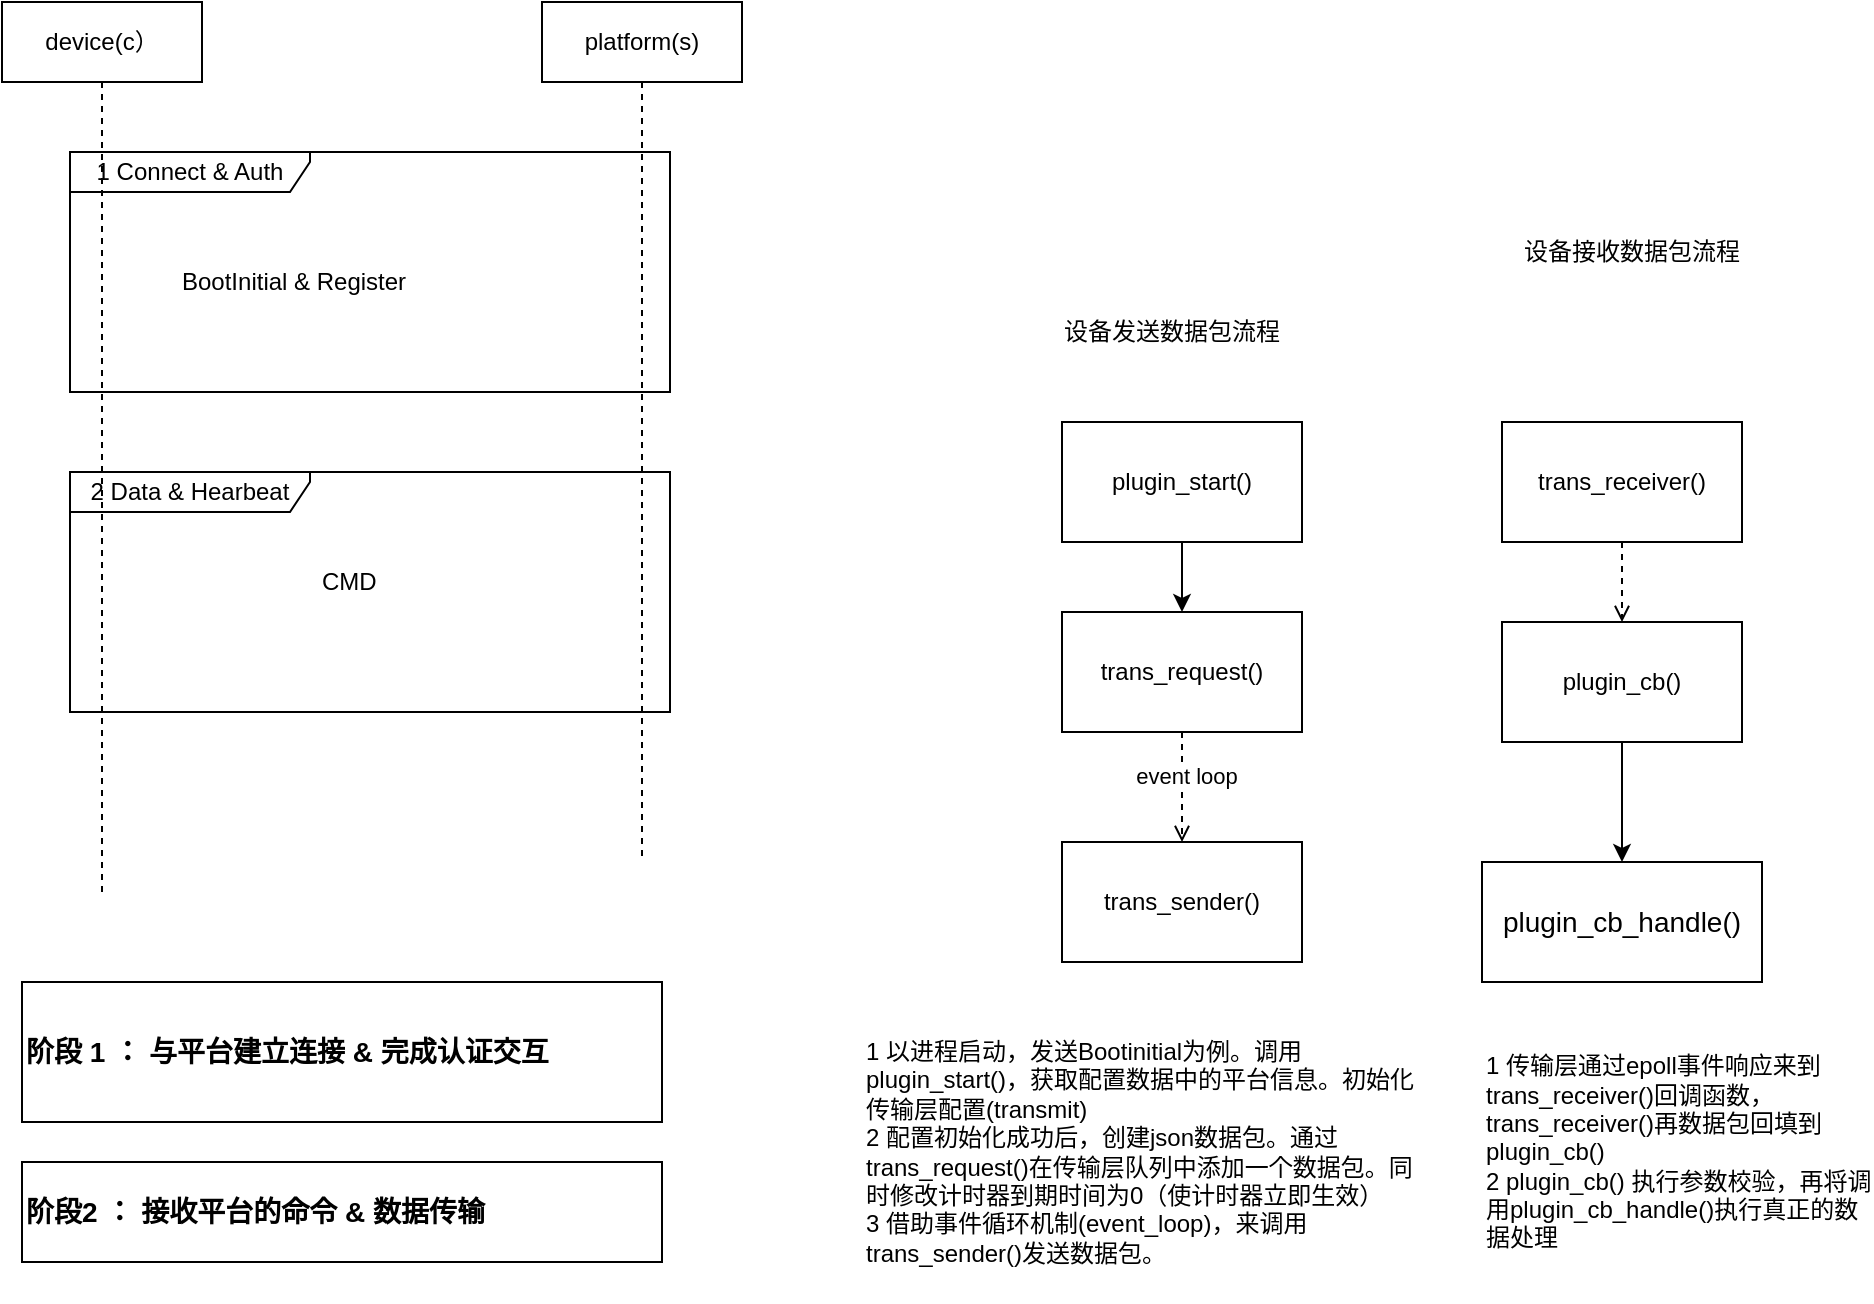 <mxfile version="21.7.2" type="github" pages="3">
  <diagram name="sequence" id="wFGCldTrQh_1a03lcc_g">
    <mxGraphModel dx="1044" dy="623" grid="1" gridSize="10" guides="1" tooltips="1" connect="1" arrows="1" fold="1" page="1" pageScale="1" pageWidth="827" pageHeight="1169" math="0" shadow="0">
      <root>
        <mxCell id="0" />
        <mxCell id="1" parent="0" />
        <mxCell id="JE6NSwY4tuIdZxAV2fhx-18" value="" style="group" parent="1" vertex="1" connectable="0">
          <mxGeometry x="184" y="445" width="300" height="120" as="geometry" />
        </mxCell>
        <mxCell id="JE6NSwY4tuIdZxAV2fhx-17" value="CMD" style="text;strokeColor=none;fillColor=none;align=left;verticalAlign=middle;spacingLeft=4;spacingRight=4;overflow=hidden;points=[[0,0.5],[1,0.5]];portConstraint=eastwest;rotatable=0;whiteSpace=wrap;html=1;" parent="JE6NSwY4tuIdZxAV2fhx-18" vertex="1">
          <mxGeometry x="120" y="40" width="126" height="30" as="geometry" />
        </mxCell>
        <mxCell id="JE6NSwY4tuIdZxAV2fhx-16" value="2 Data &amp;amp; Hearbeat" style="shape=umlFrame;whiteSpace=wrap;html=1;pointerEvents=0;width=120;height=20;" parent="JE6NSwY4tuIdZxAV2fhx-18" vertex="1">
          <mxGeometry width="300" height="120" as="geometry" />
        </mxCell>
        <mxCell id="JE6NSwY4tuIdZxAV2fhx-14" value="" style="group" parent="1" vertex="1" connectable="0">
          <mxGeometry x="184" y="285" width="300" height="120" as="geometry" />
        </mxCell>
        <mxCell id="JE6NSwY4tuIdZxAV2fhx-12" value="1 Connect &amp;amp; Auth" style="shape=umlFrame;whiteSpace=wrap;html=1;pointerEvents=0;width=120;height=20;" parent="JE6NSwY4tuIdZxAV2fhx-14" vertex="1">
          <mxGeometry width="300" height="120" as="geometry" />
        </mxCell>
        <mxCell id="JE6NSwY4tuIdZxAV2fhx-13" value="BootInitial &amp;amp; Register" style="text;strokeColor=none;fillColor=none;align=left;verticalAlign=middle;spacingLeft=4;spacingRight=4;overflow=hidden;points=[[0,0.5],[1,0.5]];portConstraint=eastwest;rotatable=0;whiteSpace=wrap;html=1;" parent="JE6NSwY4tuIdZxAV2fhx-14" vertex="1">
          <mxGeometry x="50" y="50" width="126" height="30" as="geometry" />
        </mxCell>
        <mxCell id="JE6NSwY4tuIdZxAV2fhx-11" value="device(c）" style="shape=umlLifeline;perimeter=lifelinePerimeter;whiteSpace=wrap;html=1;container=1;dropTarget=0;collapsible=0;recursiveResize=0;outlineConnect=0;portConstraint=eastwest;newEdgeStyle={&quot;curved&quot;:0,&quot;rounded&quot;:0};" parent="1" vertex="1">
          <mxGeometry x="150" y="210" width="100" height="445" as="geometry" />
        </mxCell>
        <mxCell id="JE6NSwY4tuIdZxAV2fhx-10" value="platform(s)" style="shape=umlLifeline;perimeter=lifelinePerimeter;whiteSpace=wrap;html=1;container=1;dropTarget=0;collapsible=0;recursiveResize=0;outlineConnect=0;portConstraint=eastwest;newEdgeStyle={&quot;curved&quot;:0,&quot;rounded&quot;:0};" parent="1" vertex="1">
          <mxGeometry x="420" y="210" width="100" height="430" as="geometry" />
        </mxCell>
        <mxCell id="JE6NSwY4tuIdZxAV2fhx-54" value="&lt;b&gt;&lt;font style=&quot;font-size: 14px;&quot;&gt;阶段 1 ： 与平台建立连接 &amp;amp; 完成认证交互&lt;/font&gt;&lt;/b&gt;" style="text;html=1;align=left;verticalAlign=middle;whiteSpace=wrap;rounded=0;strokeColor=default;" parent="1" vertex="1">
          <mxGeometry x="160" y="700" width="320" height="70" as="geometry" />
        </mxCell>
        <mxCell id="JE6NSwY4tuIdZxAV2fhx-55" value="&lt;b&gt;&lt;font style=&quot;font-size: 14px;&quot;&gt;阶段2 ： 接收平台的命令 &amp;amp; 数据传输&lt;/font&gt;&lt;/b&gt;" style="text;html=1;strokeColor=default;fillColor=none;align=left;verticalAlign=middle;whiteSpace=wrap;rounded=0;" parent="1" vertex="1">
          <mxGeometry x="160" y="790" width="320" height="50" as="geometry" />
        </mxCell>
        <mxCell id="pDXarYqikIfS1b3GncJh-21" style="edgeStyle=orthogonalEdgeStyle;rounded=0;orthogonalLoop=1;jettySize=auto;html=1;exitX=0.5;exitY=1;exitDx=0;exitDy=0;entryX=0.5;entryY=0;entryDx=0;entryDy=0;" edge="1" parent="1" source="pDXarYqikIfS1b3GncJh-12" target="pDXarYqikIfS1b3GncJh-13">
          <mxGeometry relative="1" as="geometry" />
        </mxCell>
        <mxCell id="pDXarYqikIfS1b3GncJh-12" value="plugin_start()" style="rounded=0;whiteSpace=wrap;html=1;" vertex="1" parent="1">
          <mxGeometry x="680" y="420" width="120" height="60" as="geometry" />
        </mxCell>
        <mxCell id="pDXarYqikIfS1b3GncJh-18" style="edgeStyle=orthogonalEdgeStyle;rounded=0;orthogonalLoop=1;jettySize=auto;html=1;exitX=0.5;exitY=1;exitDx=0;exitDy=0;entryX=0.5;entryY=0;entryDx=0;entryDy=0;dashed=1;endArrow=open;endFill=0;" edge="1" parent="1" source="pDXarYqikIfS1b3GncJh-13" target="pDXarYqikIfS1b3GncJh-14">
          <mxGeometry relative="1" as="geometry" />
        </mxCell>
        <mxCell id="pDXarYqikIfS1b3GncJh-19" value="event loop" style="edgeLabel;html=1;align=center;verticalAlign=middle;resizable=0;points=[];" vertex="1" connectable="0" parent="pDXarYqikIfS1b3GncJh-18">
          <mxGeometry x="-0.2" y="2" relative="1" as="geometry">
            <mxPoint as="offset" />
          </mxGeometry>
        </mxCell>
        <mxCell id="pDXarYqikIfS1b3GncJh-13" value="trans_request()" style="rounded=0;whiteSpace=wrap;html=1;" vertex="1" parent="1">
          <mxGeometry x="680" y="515" width="120" height="60" as="geometry" />
        </mxCell>
        <mxCell id="pDXarYqikIfS1b3GncJh-14" value="trans_sender()" style="rounded=0;whiteSpace=wrap;html=1;" vertex="1" parent="1">
          <mxGeometry x="680" y="630" width="120" height="60" as="geometry" />
        </mxCell>
        <mxCell id="pDXarYqikIfS1b3GncJh-32" style="edgeStyle=orthogonalEdgeStyle;rounded=0;orthogonalLoop=1;jettySize=auto;html=1;exitX=0.5;exitY=1;exitDx=0;exitDy=0;entryX=0.5;entryY=0;entryDx=0;entryDy=0;dashed=1;endArrow=open;endFill=0;" edge="1" parent="1" source="pDXarYqikIfS1b3GncJh-27" target="pDXarYqikIfS1b3GncJh-30">
          <mxGeometry relative="1" as="geometry" />
        </mxCell>
        <mxCell id="pDXarYqikIfS1b3GncJh-27" value="trans_receiver()" style="rounded=0;whiteSpace=wrap;html=1;" vertex="1" parent="1">
          <mxGeometry x="900" y="420" width="120" height="60" as="geometry" />
        </mxCell>
        <mxCell id="pDXarYqikIfS1b3GncJh-29" style="edgeStyle=orthogonalEdgeStyle;rounded=0;orthogonalLoop=1;jettySize=auto;html=1;exitX=0.5;exitY=1;exitDx=0;exitDy=0;entryX=0.5;entryY=0;entryDx=0;entryDy=0;" edge="1" parent="1" source="pDXarYqikIfS1b3GncJh-30" target="pDXarYqikIfS1b3GncJh-31">
          <mxGeometry relative="1" as="geometry" />
        </mxCell>
        <mxCell id="pDXarYqikIfS1b3GncJh-30" value="plugin_cb()" style="rounded=0;whiteSpace=wrap;html=1;" vertex="1" parent="1">
          <mxGeometry x="900" y="520" width="120" height="60" as="geometry" />
        </mxCell>
        <mxCell id="pDXarYqikIfS1b3GncJh-31" value="&lt;div style=&quot;font-size: 14px; line-height: 19px;&quot;&gt;plugin_cb_handle()&lt;/div&gt;" style="rounded=0;whiteSpace=wrap;html=1;" vertex="1" parent="1">
          <mxGeometry x="890" y="640" width="140" height="60" as="geometry" />
        </mxCell>
        <mxCell id="pDXarYqikIfS1b3GncJh-33" value="设备发送数据包流程" style="text;html=1;strokeColor=none;fillColor=none;align=center;verticalAlign=middle;whiteSpace=wrap;rounded=0;" vertex="1" parent="1">
          <mxGeometry x="680" y="360" width="110" height="30" as="geometry" />
        </mxCell>
        <mxCell id="pDXarYqikIfS1b3GncJh-34" value="设备接收数据包流程" style="text;html=1;strokeColor=none;fillColor=none;align=center;verticalAlign=middle;whiteSpace=wrap;rounded=0;" vertex="1" parent="1">
          <mxGeometry x="900" y="320" width="130" height="30" as="geometry" />
        </mxCell>
        <mxCell id="pDXarYqikIfS1b3GncJh-35" value="1 以进程启动，发送Bootinitial为例。调用plugin_start()，获取配置数据中的平台信息。初始化传输层配置(transmit)&lt;br&gt;2 配置初始化成功后，创建json数据包。通过trans_request()在传输层队列中添加一个数据包。同时修改计时器到期时间为0（使计时器立即生效）&lt;br&gt;3 借助事件循环机制(event_loop)，来调用trans_sender()发送数据包。" style="text;html=1;strokeColor=none;fillColor=none;align=left;verticalAlign=middle;whiteSpace=wrap;rounded=0;" vertex="1" parent="1">
          <mxGeometry x="580" y="710" width="280" height="150" as="geometry" />
        </mxCell>
        <mxCell id="pDXarYqikIfS1b3GncJh-39" value="1 传输层通过epoll事件响应来到trans_receiver()回调函数，trans_receiver()再数据包回填到plugin_cb()&lt;br&gt;2 plugin_cb() 执行参数校验，再将调用plugin_cb_handle()执行真正的数据处理" style="text;html=1;strokeColor=none;fillColor=none;align=left;verticalAlign=middle;whiteSpace=wrap;rounded=0;" vertex="1" parent="1">
          <mxGeometry x="890" y="720" width="195" height="130" as="geometry" />
        </mxCell>
      </root>
    </mxGraphModel>
  </diagram>
  <diagram id="AeWeKP3w_jKZX582oACy" name="ipc">
    <mxGraphModel dx="664" dy="890" grid="1" gridSize="10" guides="1" tooltips="1" connect="1" arrows="1" fold="1" page="1" pageScale="1" pageWidth="827" pageHeight="1169" math="0" shadow="0">
      <root>
        <mxCell id="0" />
        <mxCell id="1" parent="0" />
        <mxCell id="lD6cUZLl2j8s86pbKYld-1" value="plugin-control.c" style="html=1;whiteSpace=wrap;" parent="1" vertex="1">
          <mxGeometry x="930" y="131" width="110" height="50" as="geometry" />
        </mxCell>
        <mxCell id="lD6cUZLl2j8s86pbKYld-2" style="edgeStyle=orthogonalEdgeStyle;rounded=0;orthogonalLoop=1;jettySize=auto;html=1;exitX=0.25;exitY=1;exitDx=0;exitDy=0;entryX=1;entryY=0.5;entryDx=0;entryDy=0;curved=1;entryPerimeter=0;" parent="1" source="lD6cUZLl2j8s86pbKYld-3" target="lD6cUZLl2j8s86pbKYld-7" edge="1">
          <mxGeometry relative="1" as="geometry">
            <mxPoint x="1175" y="256" as="targetPoint" />
          </mxGeometry>
        </mxCell>
        <mxCell id="lD6cUZLl2j8s86pbKYld-3" value="plugin-handle.c" style="html=1;whiteSpace=wrap;" parent="1" vertex="1">
          <mxGeometry x="1205" y="131" width="110" height="50" as="geometry" />
        </mxCell>
        <mxCell id="lD6cUZLl2j8s86pbKYld-4" value="" style="shape=flexArrow;endArrow=classic;html=1;rounded=0;entryX=0;entryY=0.5;entryDx=0;entryDy=0;exitX=1;exitY=0.5;exitDx=0;exitDy=0;endWidth=32.571;endSize=6.954;" parent="1" source="lD6cUZLl2j8s86pbKYld-1" target="lD6cUZLl2j8s86pbKYld-3" edge="1">
          <mxGeometry width="50" height="50" relative="1" as="geometry">
            <mxPoint x="1075" y="155.71" as="sourcePoint" />
            <mxPoint x="1175" y="156" as="targetPoint" />
          </mxGeometry>
        </mxCell>
        <mxCell id="lD6cUZLl2j8s86pbKYld-5" value="Netlink" style="edgeLabel;html=1;align=center;verticalAlign=middle;resizable=0;points=[];" parent="lD6cUZLl2j8s86pbKYld-4" vertex="1" connectable="0">
          <mxGeometry x="-0.033" y="7" relative="1" as="geometry">
            <mxPoint x="-4" y="-8" as="offset" />
          </mxGeometry>
        </mxCell>
        <mxCell id="lD6cUZLl2j8s86pbKYld-6" style="edgeStyle=orthogonalEdgeStyle;rounded=0;orthogonalLoop=1;jettySize=auto;html=1;exitX=0;exitY=0.5;exitDx=0;exitDy=0;exitPerimeter=0;entryX=0.5;entryY=1;entryDx=0;entryDy=0;curved=1;" parent="1" source="lD6cUZLl2j8s86pbKYld-7" target="lD6cUZLl2j8s86pbKYld-1" edge="1">
          <mxGeometry relative="1" as="geometry" />
        </mxCell>
        <mxCell id="lD6cUZLl2j8s86pbKYld-7" value="Pipe" style="strokeWidth=1;html=1;shape=mxgraph.flowchart.direct_data;whiteSpace=wrap;" parent="1" vertex="1">
          <mxGeometry x="1065" y="226" width="101" height="35" as="geometry" />
        </mxCell>
        <mxCell id="lD6cUZLl2j8s86pbKYld-8" value="send reply_jsonpkt&lt;br&gt;(install_reply/run_reply)" style="text;html=1;align=center;verticalAlign=middle;resizable=0;points=[];autosize=1;strokeColor=none;fillColor=none;" parent="1" vertex="1">
          <mxGeometry x="1040.5" y="256" width="150" height="40" as="geometry" />
        </mxCell>
        <mxCell id="lD6cUZLl2j8s86pbKYld-9" value="send plugin_cmd&lt;br&gt;(install/run/stop)" style="text;html=1;align=center;verticalAlign=middle;resizable=0;points=[];autosize=1;strokeColor=none;fillColor=none;" parent="1" vertex="1">
          <mxGeometry x="1060.5" y="156" width="110" height="40" as="geometry" />
        </mxCell>
        <mxCell id="lD6cUZLl2j8s86pbKYld-10" value="IPC" style="text;align=center;fontStyle=1;verticalAlign=middle;spacingLeft=3;spacingRight=3;strokeColor=none;rotatable=0;points=[[0,0.5],[1,0.5]];portConstraint=eastwest;html=1;" parent="1" vertex="1">
          <mxGeometry x="945" y="90" width="80" height="26" as="geometry" />
        </mxCell>
      </root>
    </mxGraphModel>
  </diagram>
  <diagram id="cQaiF26KoMbwk5dsJcf0" name="frame">
    <mxGraphModel dx="217" dy="623" grid="1" gridSize="10" guides="1" tooltips="1" connect="1" arrows="1" fold="1" page="1" pageScale="1" pageWidth="827" pageHeight="1169" math="0" shadow="0">
      <root>
        <mxCell id="0" />
        <mxCell id="1" parent="0" />
        <mxCell id="VeE3BR4dbkjaJsoMrbhO-1" value="&lt;font style=&quot;font-size: 12px;&quot;&gt;&lt;b&gt;Thread Pool&lt;/b&gt;&lt;/font&gt;" style="shape=umlFrame;whiteSpace=wrap;html=1;pointerEvents=0;width=120;height=30;container=0;" parent="1" vertex="1">
          <mxGeometry x="970" y="488" width="390" height="232" as="geometry" />
        </mxCell>
        <mxCell id="VeE3BR4dbkjaJsoMrbhO-2" value="ThreadWorker_t" style="swimlane;childLayout=stackLayout;horizontal=1;startSize=50;horizontalStack=0;rounded=1;fontSize=14;fontStyle=0;strokeWidth=1;resizeParent=0;resizeLast=1;shadow=0;dashed=0;align=center;arcSize=4;whiteSpace=wrap;html=1;" parent="1" vertex="1" collapsed="1">
          <mxGeometry x="1370" y="597.5" width="140" height="45" as="geometry">
            <mxRectangle x="1110" y="485" width="160" height="120" as="alternateBounds" />
          </mxGeometry>
        </mxCell>
        <mxCell id="VeE3BR4dbkjaJsoMrbhO-3" value="+Attribute1&#xa;+Attribute2&#xa;+Attribute3" style="align=left;strokeColor=none;fillColor=none;spacingLeft=4;fontSize=12;verticalAlign=top;resizable=0;rotatable=0;part=1;html=1;" parent="VeE3BR4dbkjaJsoMrbhO-2" vertex="1">
          <mxGeometry y="50" width="160" height="70" as="geometry" />
        </mxCell>
        <mxCell id="VeE3BR4dbkjaJsoMrbhO-4" value="" style="rounded=0;whiteSpace=wrap;html=1;" parent="1" vertex="1">
          <mxGeometry x="930" y="170" width="570" height="210" as="geometry" />
        </mxCell>
        <mxCell id="VeE3BR4dbkjaJsoMrbhO-5" value="plugin-control.c" style="rounded=1;whiteSpace=wrap;html=1;" parent="1" vertex="1">
          <mxGeometry x="1100" y="200" width="120" height="60" as="geometry" />
        </mxCell>
        <mxCell id="VeE3BR4dbkjaJsoMrbhO-6" value="plugin-handle.c" style="rounded=1;whiteSpace=wrap;html=1;" parent="1" vertex="1">
          <mxGeometry x="1270" y="200" width="120" height="60" as="geometry" />
        </mxCell>
        <mxCell id="VeE3BR4dbkjaJsoMrbhO-7" value="" style="group;fillColor=#dae8fc;strokeColor=#6c8ebf;" parent="1" vertex="1" connectable="0">
          <mxGeometry x="954" y="280" width="476" height="90" as="geometry" />
        </mxCell>
        <mxCell id="VeE3BR4dbkjaJsoMrbhO-8" value="" style="rounded=0;whiteSpace=wrap;html=1;fillColor=#dae8fc;strokeColor=#6c8ebf;" parent="VeE3BR4dbkjaJsoMrbhO-7" vertex="1">
          <mxGeometry width="476" height="90" as="geometry" />
        </mxCell>
        <mxCell id="VeE3BR4dbkjaJsoMrbhO-9" value="Common" style="text;strokeColor=none;fillColor=none;align=left;verticalAlign=middle;spacingLeft=4;spacingRight=4;overflow=hidden;points=[[0,0.5],[1,0.5]];portConstraint=eastwest;rotatable=0;whiteSpace=wrap;html=1;" parent="VeE3BR4dbkjaJsoMrbhO-7" vertex="1">
          <mxGeometry y="25" width="80" height="30" as="geometry" />
        </mxCell>
        <mxCell id="VeE3BR4dbkjaJsoMrbhO-10" value="threadpool" style="rounded=1;whiteSpace=wrap;html=1;fillColor=#d5e8d4;strokeColor=#82b366;" parent="VeE3BR4dbkjaJsoMrbhO-7" vertex="1">
          <mxGeometry x="80" y="15" width="120" height="60" as="geometry" />
        </mxCell>
        <mxCell id="VeE3BR4dbkjaJsoMrbhO-11" value="event.c" style="rounded=1;whiteSpace=wrap;html=1;fillColor=#d5e8d4;strokeColor=#82b366;" parent="VeE3BR4dbkjaJsoMrbhO-7" vertex="1">
          <mxGeometry x="210" y="15" width="120" height="60" as="geometry" />
        </mxCell>
        <mxCell id="VeE3BR4dbkjaJsoMrbhO-12" value="transmit.c" style="rounded=1;whiteSpace=wrap;html=1;fillColor=#d5e8d4;strokeColor=#82b366;" parent="VeE3BR4dbkjaJsoMrbhO-7" vertex="1">
          <mxGeometry x="340" y="15" width="120" height="60" as="geometry" />
        </mxCell>
        <mxCell id="VeE3BR4dbkjaJsoMrbhO-13" value="work_data_t" style="swimlane;childLayout=stackLayout;horizontal=1;startSize=50;horizontalStack=0;rounded=1;fontSize=14;fontStyle=0;strokeWidth=1;resizeParent=0;resizeLast=1;shadow=0;dashed=0;align=center;arcSize=4;whiteSpace=wrap;html=1;" parent="1" vertex="1" collapsed="1">
          <mxGeometry x="1530" y="597.5" width="140" height="45" as="geometry">
            <mxRectangle x="1380" y="485" width="160" height="120" as="alternateBounds" />
          </mxGeometry>
        </mxCell>
        <mxCell id="VeE3BR4dbkjaJsoMrbhO-14" value="&lt;br&gt;+Attribute2&lt;br&gt;+Attribute3" style="align=left;strokeColor=none;fillColor=none;spacingLeft=4;fontSize=12;verticalAlign=top;resizable=0;rotatable=0;part=1;html=1;" parent="VeE3BR4dbkjaJsoMrbhO-13" vertex="1">
          <mxGeometry y="50" width="160" height="70" as="geometry" />
        </mxCell>
        <mxCell id="VeE3BR4dbkjaJsoMrbhO-15" value="Model" style="shape=umlFrame;whiteSpace=wrap;html=1;pointerEvents=0;" parent="1" vertex="1">
          <mxGeometry x="920" y="410" width="850" height="460" as="geometry" />
        </mxCell>
        <mxCell id="VeE3BR4dbkjaJsoMrbhO-16" value="&lt;font style=&quot;font-size: 12px;&quot;&gt;&lt;b&gt;Event Loop&lt;/b&gt;&lt;/font&gt;" style="shape=umlFrame;whiteSpace=wrap;html=1;pointerEvents=0;width=120;height=30;container=0;" parent="1" vertex="1">
          <mxGeometry x="980" y="735" width="380" height="120" as="geometry" />
        </mxCell>
        <mxCell id="VeE3BR4dbkjaJsoMrbhO-17" value="Timer:" style="swimlane;childLayout=stackLayout;horizontal=1;startSize=50;horizontalStack=0;rounded=1;fontSize=14;fontStyle=0;strokeWidth=1;resizeParent=0;resizeLast=1;shadow=0;dashed=0;align=center;arcSize=4;whiteSpace=wrap;html=1;" parent="1" vertex="1" collapsed="1">
          <mxGeometry x="1010" y="790" width="140" height="45" as="geometry">
            <mxRectangle x="530" y="250" width="160" height="120" as="alternateBounds" />
          </mxGeometry>
        </mxCell>
        <mxCell id="VeE3BR4dbkjaJsoMrbhO-18" value="+Attribute1&#xa;+Attribute2&#xa;+Attribute3" style="align=left;strokeColor=none;fillColor=none;spacingLeft=4;fontSize=12;verticalAlign=top;resizable=0;rotatable=0;part=1;html=1;" parent="VeE3BR4dbkjaJsoMrbhO-17" vertex="1">
          <mxGeometry y="50" width="160" height="70" as="geometry" />
        </mxCell>
        <mxCell id="VeE3BR4dbkjaJsoMrbhO-19" value="Epoll_Event:" style="swimlane;childLayout=stackLayout;horizontal=1;startSize=50;horizontalStack=0;rounded=1;fontSize=14;fontStyle=0;strokeWidth=1;resizeParent=0;resizeLast=1;shadow=0;dashed=0;align=center;arcSize=4;whiteSpace=wrap;html=1;" parent="1" vertex="1" collapsed="1">
          <mxGeometry x="1180" y="790" width="140" height="45" as="geometry">
            <mxRectangle x="530" y="250" width="160" height="120" as="alternateBounds" />
          </mxGeometry>
        </mxCell>
        <mxCell id="VeE3BR4dbkjaJsoMrbhO-20" value="+Attribute1&#xa;+Attribute2&#xa;+Attribute3" style="align=left;strokeColor=none;fillColor=none;spacingLeft=4;fontSize=12;verticalAlign=top;resizable=0;rotatable=0;part=1;html=1;" parent="VeE3BR4dbkjaJsoMrbhO-19" vertex="1">
          <mxGeometry y="50" width="160" height="70" as="geometry" />
        </mxCell>
        <mxCell id="VeE3BR4dbkjaJsoMrbhO-22" value="&lt;font style=&quot;font-size: 12px;&quot;&gt;&lt;b&gt;Thread Pool&lt;/b&gt;&lt;/font&gt;" style="shape=umlFrame;whiteSpace=wrap;html=1;pointerEvents=0;width=120;height=30;container=0;" parent="1" vertex="1">
          <mxGeometry x="940" y="975" width="300" height="120" as="geometry" />
        </mxCell>
        <mxCell id="VeE3BR4dbkjaJsoMrbhO-23" value="t:&amp;nbsp;plugctl_work" style="html=1;whiteSpace=wrap;" parent="1" vertex="1">
          <mxGeometry x="950" y="1015" width="110" height="50" as="geometry" />
        </mxCell>
        <mxCell id="VeE3BR4dbkjaJsoMrbhO-24" value="t:&amp;nbsp;plugin_work" style="html=1;whiteSpace=wrap;" parent="1" vertex="1">
          <mxGeometry x="1080" y="1010" width="110" height="50" as="geometry" />
        </mxCell>
        <mxCell id="YxJu_fCqTbl2JjDxikFP-1" value="Actual" style="shape=umlFrame;whiteSpace=wrap;html=1;pointerEvents=0;" parent="1" vertex="1">
          <mxGeometry x="920" y="910" width="770" height="245" as="geometry" />
        </mxCell>
        <mxCell id="sMG--kWnTI3UYD0PHa0p-7" value="" style="group" parent="1" vertex="1" connectable="0">
          <mxGeometry x="1370" y="490" width="180" height="70" as="geometry" />
        </mxCell>
        <mxCell id="sMG--kWnTI3UYD0PHa0p-1" value="" style="rounded=0;whiteSpace=wrap;html=1;fontSize=16;" parent="sMG--kWnTI3UYD0PHa0p-7" vertex="1">
          <mxGeometry width="180" height="70" as="geometry" />
        </mxCell>
        <mxCell id="sMG--kWnTI3UYD0PHa0p-2" value="Queue" style="text;html=1;strokeColor=none;fillColor=none;align=center;verticalAlign=middle;whiteSpace=wrap;rounded=0;fontSize=16;" parent="sMG--kWnTI3UYD0PHa0p-7" vertex="1">
          <mxGeometry x="10" y="20" width="60" height="30" as="geometry" />
        </mxCell>
        <mxCell id="sMG--kWnTI3UYD0PHa0p-3" value="" style="rounded=0;whiteSpace=wrap;html=1;fontSize=16;" parent="sMG--kWnTI3UYD0PHa0p-7" vertex="1">
          <mxGeometry x="80" y="10" width="20" height="50" as="geometry" />
        </mxCell>
        <mxCell id="sMG--kWnTI3UYD0PHa0p-5" value="" style="rounded=0;whiteSpace=wrap;html=1;fontSize=16;" parent="sMG--kWnTI3UYD0PHa0p-7" vertex="1">
          <mxGeometry x="110" y="10" width="20" height="50" as="geometry" />
        </mxCell>
        <mxCell id="sMG--kWnTI3UYD0PHa0p-6" value="" style="rounded=0;whiteSpace=wrap;html=1;fontSize=16;" parent="sMG--kWnTI3UYD0PHa0p-7" vertex="1">
          <mxGeometry x="140" y="10" width="20" height="50" as="geometry" />
        </mxCell>
        <mxCell id="sMG--kWnTI3UYD0PHa0p-10" value="" style="group" parent="1" vertex="1" connectable="0">
          <mxGeometry x="1010" y="550" width="150" height="150" as="geometry" />
        </mxCell>
        <mxCell id="sMG--kWnTI3UYD0PHa0p-8" value="" style="rounded=0;whiteSpace=wrap;html=1;fontSize=16;align=center;" parent="sMG--kWnTI3UYD0PHa0p-10" vertex="1">
          <mxGeometry width="150" height="150" as="geometry" />
        </mxCell>
        <mxCell id="sMG--kWnTI3UYD0PHa0p-9" value="Thread&lt;br&gt;Routine" style="text;html=1;strokeColor=none;fillColor=none;align=center;verticalAlign=middle;whiteSpace=wrap;rounded=0;fontSize=16;" parent="sMG--kWnTI3UYD0PHa0p-10" vertex="1">
          <mxGeometry x="23.571" y="6.875" width="102.857" height="41.25" as="geometry" />
        </mxCell>
        <mxCell id="igpFfedpNnb_vyrqU367-1" value="" style="endArrow=none;html=1;rounded=0;" edge="1" parent="sMG--kWnTI3UYD0PHa0p-10">
          <mxGeometry width="50" height="50" relative="1" as="geometry">
            <mxPoint x="74.5" y="51" as="sourcePoint" />
            <mxPoint x="74.5" y="141" as="targetPoint" />
          </mxGeometry>
        </mxCell>
        <mxCell id="igpFfedpNnb_vyrqU367-2" value="" style="rounded=0;whiteSpace=wrap;html=1;fontSize=16;" vertex="1" parent="1">
          <mxGeometry x="1370" y="735" width="180" height="70" as="geometry" />
        </mxCell>
        <mxCell id="igpFfedpNnb_vyrqU367-7" style="edgeStyle=orthogonalEdgeStyle;rounded=0;orthogonalLoop=1;jettySize=auto;html=1;exitX=1;exitY=0.75;exitDx=0;exitDy=0;entryX=0.07;entryY=0.192;entryDx=0;entryDy=0;entryPerimeter=0;" edge="1" parent="1" source="igpFfedpNnb_vyrqU367-3" target="igpFfedpNnb_vyrqU367-4">
          <mxGeometry relative="1" as="geometry" />
        </mxCell>
        <mxCell id="igpFfedpNnb_vyrqU367-3" value="" style="rounded=0;whiteSpace=wrap;html=1;fontSize=16;" vertex="1" parent="1">
          <mxGeometry x="1420" y="745" width="20" height="50" as="geometry" />
        </mxCell>
        <mxCell id="igpFfedpNnb_vyrqU367-8" style="edgeStyle=orthogonalEdgeStyle;rounded=0;orthogonalLoop=1;jettySize=auto;html=1;exitX=1;exitY=0.75;exitDx=0;exitDy=0;entryX=-0.03;entryY=0.12;entryDx=0;entryDy=0;entryPerimeter=0;" edge="1" parent="1" source="igpFfedpNnb_vyrqU367-4" target="igpFfedpNnb_vyrqU367-5">
          <mxGeometry relative="1" as="geometry" />
        </mxCell>
        <mxCell id="igpFfedpNnb_vyrqU367-4" value="" style="rounded=0;whiteSpace=wrap;html=1;fontSize=16;" vertex="1" parent="1">
          <mxGeometry x="1470" y="745" width="20" height="50" as="geometry" />
        </mxCell>
        <mxCell id="igpFfedpNnb_vyrqU367-5" value="" style="rounded=0;whiteSpace=wrap;html=1;fontSize=16;" vertex="1" parent="1">
          <mxGeometry x="1520" y="745" width="20" height="50" as="geometry" />
        </mxCell>
        <mxCell id="igpFfedpNnb_vyrqU367-11" value="List" style="text;html=1;strokeColor=none;fillColor=none;align=center;verticalAlign=middle;whiteSpace=wrap;rounded=0;" vertex="1" parent="1">
          <mxGeometry x="1370" y="755" width="60" height="30" as="geometry" />
        </mxCell>
        <mxCell id="igpFfedpNnb_vyrqU367-12" value="event_timer_t" style="swimlane;childLayout=stackLayout;horizontal=1;startSize=50;horizontalStack=0;rounded=1;fontSize=14;fontStyle=0;strokeWidth=1;resizeParent=0;resizeLast=1;shadow=0;dashed=0;align=center;arcSize=4;whiteSpace=wrap;html=1;" vertex="1" collapsed="1" parent="1">
          <mxGeometry x="1570" y="735" width="140" height="45" as="geometry">
            <mxRectangle x="530" y="250" width="160" height="120" as="alternateBounds" />
          </mxGeometry>
        </mxCell>
        <mxCell id="igpFfedpNnb_vyrqU367-13" value="+Attribute1&#xa;+Attribute2&#xa;+Attribute3" style="align=left;strokeColor=none;fillColor=none;spacingLeft=4;fontSize=12;verticalAlign=top;resizable=0;rotatable=0;part=1;html=1;" vertex="1" parent="igpFfedpNnb_vyrqU367-12">
          <mxGeometry y="50" width="160" height="70" as="geometry" />
        </mxCell>
        <mxCell id="igpFfedpNnb_vyrqU367-14" value="event_epoll_t" style="swimlane;childLayout=stackLayout;horizontal=1;startSize=50;horizontalStack=0;rounded=1;fontSize=14;fontStyle=0;strokeWidth=1;resizeParent=0;resizeLast=1;shadow=0;dashed=0;align=center;arcSize=4;whiteSpace=wrap;html=1;" vertex="1" collapsed="1" parent="1">
          <mxGeometry x="1570" y="790" width="140" height="45" as="geometry">
            <mxRectangle x="530" y="250" width="160" height="120" as="alternateBounds" />
          </mxGeometry>
        </mxCell>
        <mxCell id="igpFfedpNnb_vyrqU367-15" value="+Attribute1&#xa;+Attribute2&#xa;+Attribute3" style="align=left;strokeColor=none;fillColor=none;spacingLeft=4;fontSize=12;verticalAlign=top;resizable=0;rotatable=0;part=1;html=1;" vertex="1" parent="igpFfedpNnb_vyrqU367-14">
          <mxGeometry y="50" width="160" height="70" as="geometry" />
        </mxCell>
      </root>
    </mxGraphModel>
  </diagram>
</mxfile>
